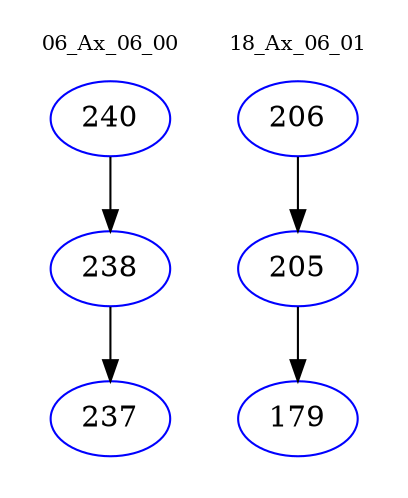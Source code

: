 digraph{
subgraph cluster_0 {
color = white
label = "06_Ax_06_00";
fontsize=10;
T0_240 [label="240", color="blue"]
T0_240 -> T0_238 [color="black"]
T0_238 [label="238", color="blue"]
T0_238 -> T0_237 [color="black"]
T0_237 [label="237", color="blue"]
}
subgraph cluster_1 {
color = white
label = "18_Ax_06_01";
fontsize=10;
T1_206 [label="206", color="blue"]
T1_206 -> T1_205 [color="black"]
T1_205 [label="205", color="blue"]
T1_205 -> T1_179 [color="black"]
T1_179 [label="179", color="blue"]
}
}
